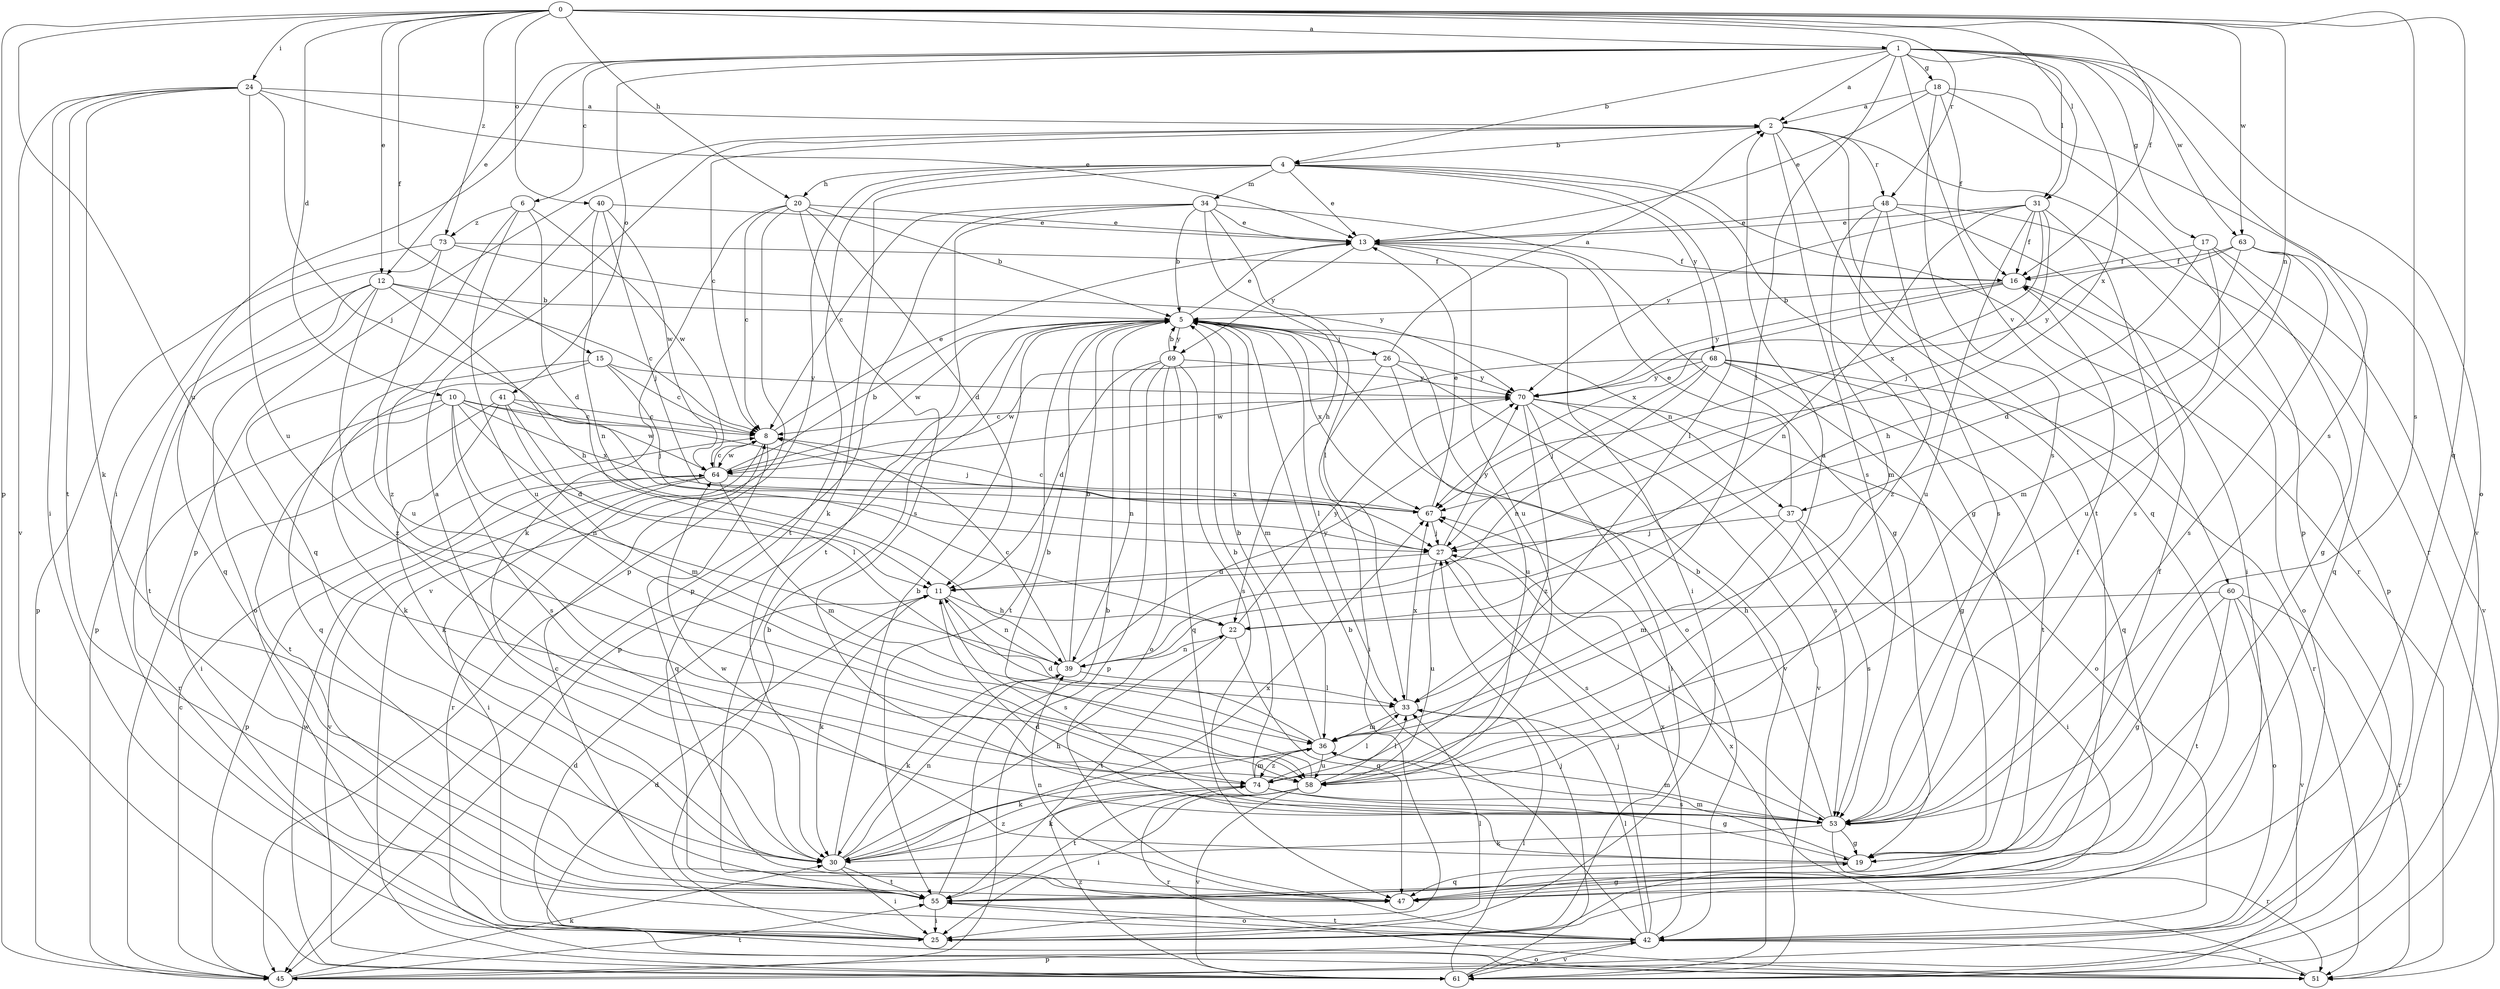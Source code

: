 strict digraph  {
0;
1;
2;
4;
5;
6;
8;
10;
11;
12;
13;
15;
16;
17;
18;
19;
20;
22;
24;
25;
26;
27;
30;
31;
33;
34;
36;
37;
39;
40;
41;
42;
45;
47;
48;
51;
53;
55;
58;
60;
61;
63;
64;
67;
68;
69;
70;
73;
74;
0 -> 1  [label=a];
0 -> 10  [label=d];
0 -> 12  [label=e];
0 -> 15  [label=f];
0 -> 16  [label=f];
0 -> 20  [label=h];
0 -> 24  [label=i];
0 -> 31  [label=l];
0 -> 37  [label=n];
0 -> 40  [label=o];
0 -> 45  [label=p];
0 -> 47  [label=q];
0 -> 48  [label=r];
0 -> 53  [label=s];
0 -> 58  [label=u];
0 -> 63  [label=w];
0 -> 73  [label=z];
1 -> 2  [label=a];
1 -> 4  [label=b];
1 -> 6  [label=c];
1 -> 12  [label=e];
1 -> 17  [label=g];
1 -> 18  [label=g];
1 -> 25  [label=i];
1 -> 31  [label=l];
1 -> 33  [label=l];
1 -> 41  [label=o];
1 -> 42  [label=o];
1 -> 53  [label=s];
1 -> 60  [label=v];
1 -> 63  [label=w];
1 -> 67  [label=x];
2 -> 4  [label=b];
2 -> 8  [label=c];
2 -> 45  [label=p];
2 -> 47  [label=q];
2 -> 48  [label=r];
2 -> 51  [label=r];
2 -> 53  [label=s];
2 -> 55  [label=t];
4 -> 13  [label=e];
4 -> 19  [label=g];
4 -> 20  [label=h];
4 -> 30  [label=k];
4 -> 33  [label=l];
4 -> 34  [label=m];
4 -> 45  [label=p];
4 -> 51  [label=r];
4 -> 55  [label=t];
4 -> 68  [label=y];
5 -> 13  [label=e];
5 -> 26  [label=j];
5 -> 33  [label=l];
5 -> 36  [label=m];
5 -> 37  [label=n];
5 -> 42  [label=o];
5 -> 45  [label=p];
5 -> 55  [label=t];
5 -> 64  [label=w];
5 -> 67  [label=x];
5 -> 69  [label=y];
6 -> 11  [label=d];
6 -> 47  [label=q];
6 -> 58  [label=u];
6 -> 64  [label=w];
6 -> 73  [label=z];
8 -> 13  [label=e];
8 -> 47  [label=q];
8 -> 51  [label=r];
8 -> 64  [label=w];
10 -> 8  [label=c];
10 -> 11  [label=d];
10 -> 39  [label=n];
10 -> 51  [label=r];
10 -> 53  [label=s];
10 -> 55  [label=t];
10 -> 64  [label=w];
10 -> 67  [label=x];
11 -> 22  [label=h];
11 -> 30  [label=k];
11 -> 39  [label=n];
11 -> 53  [label=s];
12 -> 5  [label=b];
12 -> 8  [label=c];
12 -> 22  [label=h];
12 -> 42  [label=o];
12 -> 45  [label=p];
12 -> 55  [label=t];
12 -> 74  [label=z];
13 -> 16  [label=f];
13 -> 25  [label=i];
13 -> 58  [label=u];
13 -> 69  [label=y];
15 -> 8  [label=c];
15 -> 27  [label=j];
15 -> 30  [label=k];
15 -> 47  [label=q];
15 -> 70  [label=y];
16 -> 5  [label=b];
16 -> 42  [label=o];
16 -> 67  [label=x];
16 -> 70  [label=y];
17 -> 16  [label=f];
17 -> 19  [label=g];
17 -> 22  [label=h];
17 -> 36  [label=m];
17 -> 61  [label=v];
18 -> 2  [label=a];
18 -> 13  [label=e];
18 -> 16  [label=f];
18 -> 45  [label=p];
18 -> 53  [label=s];
18 -> 61  [label=v];
19 -> 11  [label=d];
19 -> 16  [label=f];
19 -> 36  [label=m];
19 -> 47  [label=q];
19 -> 64  [label=w];
20 -> 5  [label=b];
20 -> 8  [label=c];
20 -> 11  [label=d];
20 -> 13  [label=e];
20 -> 30  [label=k];
20 -> 53  [label=s];
20 -> 61  [label=v];
22 -> 39  [label=n];
22 -> 47  [label=q];
22 -> 55  [label=t];
22 -> 70  [label=y];
24 -> 2  [label=a];
24 -> 13  [label=e];
24 -> 25  [label=i];
24 -> 27  [label=j];
24 -> 30  [label=k];
24 -> 55  [label=t];
24 -> 58  [label=u];
24 -> 61  [label=v];
25 -> 5  [label=b];
25 -> 11  [label=d];
25 -> 33  [label=l];
26 -> 2  [label=a];
26 -> 25  [label=i];
26 -> 58  [label=u];
26 -> 61  [label=v];
26 -> 64  [label=w];
26 -> 70  [label=y];
27 -> 11  [label=d];
27 -> 53  [label=s];
27 -> 58  [label=u];
27 -> 70  [label=y];
30 -> 2  [label=a];
30 -> 5  [label=b];
30 -> 22  [label=h];
30 -> 25  [label=i];
30 -> 39  [label=n];
30 -> 55  [label=t];
30 -> 67  [label=x];
30 -> 74  [label=z];
31 -> 13  [label=e];
31 -> 16  [label=f];
31 -> 27  [label=j];
31 -> 39  [label=n];
31 -> 53  [label=s];
31 -> 58  [label=u];
31 -> 67  [label=x];
31 -> 70  [label=y];
33 -> 36  [label=m];
33 -> 67  [label=x];
34 -> 5  [label=b];
34 -> 8  [label=c];
34 -> 13  [label=e];
34 -> 19  [label=g];
34 -> 22  [label=h];
34 -> 33  [label=l];
34 -> 45  [label=p];
34 -> 55  [label=t];
36 -> 5  [label=b];
36 -> 11  [label=d];
36 -> 30  [label=k];
36 -> 58  [label=u];
36 -> 74  [label=z];
37 -> 13  [label=e];
37 -> 25  [label=i];
37 -> 27  [label=j];
37 -> 36  [label=m];
37 -> 53  [label=s];
39 -> 5  [label=b];
39 -> 8  [label=c];
39 -> 30  [label=k];
39 -> 33  [label=l];
39 -> 70  [label=y];
40 -> 13  [label=e];
40 -> 27  [label=j];
40 -> 39  [label=n];
40 -> 64  [label=w];
40 -> 74  [label=z];
41 -> 8  [label=c];
41 -> 25  [label=i];
41 -> 27  [label=j];
41 -> 30  [label=k];
41 -> 33  [label=l];
41 -> 36  [label=m];
42 -> 5  [label=b];
42 -> 27  [label=j];
42 -> 33  [label=l];
42 -> 45  [label=p];
42 -> 51  [label=r];
42 -> 55  [label=t];
42 -> 61  [label=v];
42 -> 67  [label=x];
45 -> 8  [label=c];
45 -> 30  [label=k];
45 -> 55  [label=t];
47 -> 19  [label=g];
47 -> 39  [label=n];
48 -> 13  [label=e];
48 -> 25  [label=i];
48 -> 36  [label=m];
48 -> 45  [label=p];
48 -> 53  [label=s];
48 -> 74  [label=z];
51 -> 11  [label=d];
51 -> 67  [label=x];
53 -> 5  [label=b];
53 -> 16  [label=f];
53 -> 19  [label=g];
53 -> 27  [label=j];
53 -> 30  [label=k];
53 -> 36  [label=m];
53 -> 51  [label=r];
55 -> 5  [label=b];
55 -> 8  [label=c];
55 -> 25  [label=i];
55 -> 42  [label=o];
58 -> 5  [label=b];
58 -> 25  [label=i];
58 -> 30  [label=k];
58 -> 33  [label=l];
58 -> 55  [label=t];
58 -> 61  [label=v];
60 -> 19  [label=g];
60 -> 22  [label=h];
60 -> 42  [label=o];
60 -> 51  [label=r];
60 -> 55  [label=t];
60 -> 61  [label=v];
61 -> 27  [label=j];
61 -> 33  [label=l];
61 -> 42  [label=o];
61 -> 64  [label=w];
61 -> 74  [label=z];
63 -> 11  [label=d];
63 -> 16  [label=f];
63 -> 47  [label=q];
63 -> 53  [label=s];
63 -> 58  [label=u];
63 -> 70  [label=y];
64 -> 5  [label=b];
64 -> 8  [label=c];
64 -> 25  [label=i];
64 -> 36  [label=m];
64 -> 45  [label=p];
64 -> 61  [label=v];
64 -> 67  [label=x];
67 -> 8  [label=c];
67 -> 13  [label=e];
67 -> 27  [label=j];
68 -> 19  [label=g];
68 -> 27  [label=j];
68 -> 39  [label=n];
68 -> 47  [label=q];
68 -> 51  [label=r];
68 -> 55  [label=t];
68 -> 64  [label=w];
68 -> 70  [label=y];
69 -> 5  [label=b];
69 -> 11  [label=d];
69 -> 39  [label=n];
69 -> 42  [label=o];
69 -> 45  [label=p];
69 -> 47  [label=q];
69 -> 53  [label=s];
69 -> 70  [label=y];
70 -> 8  [label=c];
70 -> 25  [label=i];
70 -> 42  [label=o];
70 -> 53  [label=s];
70 -> 61  [label=v];
70 -> 74  [label=z];
73 -> 16  [label=f];
73 -> 45  [label=p];
73 -> 47  [label=q];
73 -> 58  [label=u];
73 -> 70  [label=y];
74 -> 2  [label=a];
74 -> 5  [label=b];
74 -> 19  [label=g];
74 -> 33  [label=l];
74 -> 36  [label=m];
74 -> 51  [label=r];
74 -> 53  [label=s];
}
